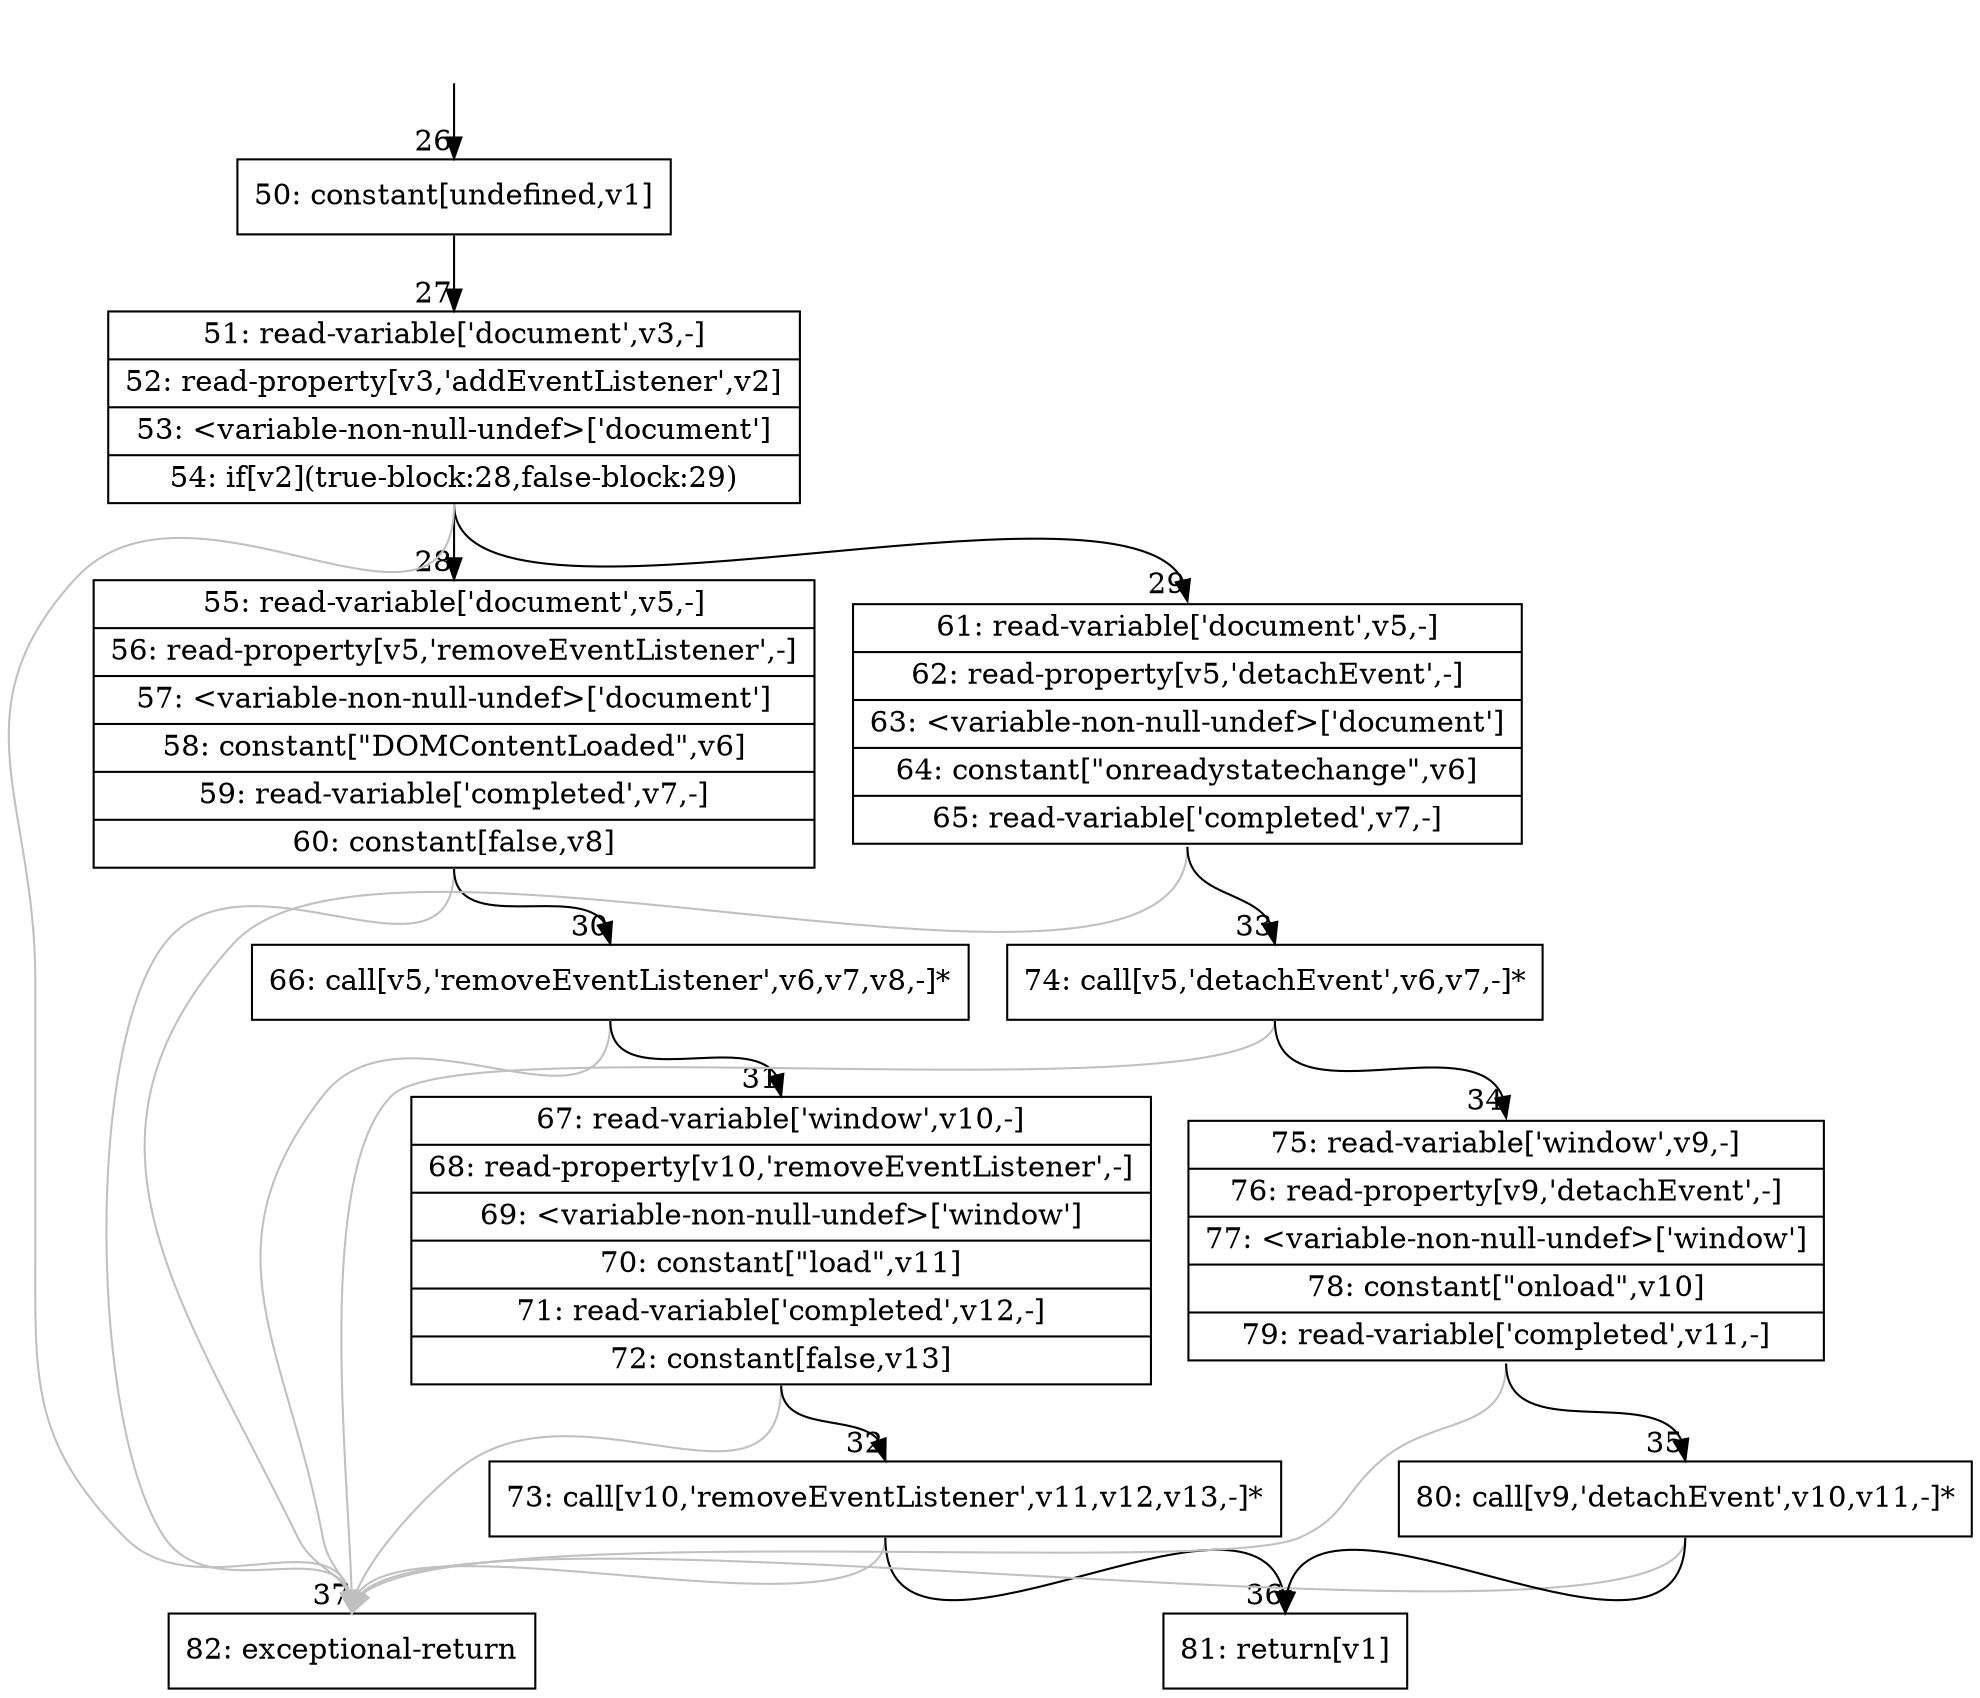 digraph {
rankdir="TD"
BB_entry5[shape=none,label=""];
BB_entry5 -> BB26 [tailport=s, headport=n, headlabel="    26"]
BB26 [shape=record label="{50: constant[undefined,v1]}" ] 
BB26 -> BB27 [tailport=s, headport=n, headlabel="      27"]
BB27 [shape=record label="{51: read-variable['document',v3,-]|52: read-property[v3,'addEventListener',v2]|53: \<variable-non-null-undef\>['document']|54: if[v2](true-block:28,false-block:29)}" ] 
BB27 -> BB28 [tailport=s, headport=n, headlabel="      28"]
BB27 -> BB29 [tailport=s, headport=n, headlabel="      29"]
BB27 -> BB37 [tailport=s, headport=n, color=gray, headlabel="      37"]
BB28 [shape=record label="{55: read-variable['document',v5,-]|56: read-property[v5,'removeEventListener',-]|57: \<variable-non-null-undef\>['document']|58: constant[\"DOMContentLoaded\",v6]|59: read-variable['completed',v7,-]|60: constant[false,v8]}" ] 
BB28 -> BB30 [tailport=s, headport=n, headlabel="      30"]
BB28 -> BB37 [tailport=s, headport=n, color=gray]
BB29 [shape=record label="{61: read-variable['document',v5,-]|62: read-property[v5,'detachEvent',-]|63: \<variable-non-null-undef\>['document']|64: constant[\"onreadystatechange\",v6]|65: read-variable['completed',v7,-]}" ] 
BB29 -> BB33 [tailport=s, headport=n, headlabel="      33"]
BB29 -> BB37 [tailport=s, headport=n, color=gray]
BB30 [shape=record label="{66: call[v5,'removeEventListener',v6,v7,v8,-]*}" ] 
BB30 -> BB31 [tailport=s, headport=n, headlabel="      31"]
BB30 -> BB37 [tailport=s, headport=n, color=gray]
BB31 [shape=record label="{67: read-variable['window',v10,-]|68: read-property[v10,'removeEventListener',-]|69: \<variable-non-null-undef\>['window']|70: constant[\"load\",v11]|71: read-variable['completed',v12,-]|72: constant[false,v13]}" ] 
BB31 -> BB32 [tailport=s, headport=n, headlabel="      32"]
BB31 -> BB37 [tailport=s, headport=n, color=gray]
BB32 [shape=record label="{73: call[v10,'removeEventListener',v11,v12,v13,-]*}" ] 
BB32 -> BB36 [tailport=s, headport=n, headlabel="      36"]
BB32 -> BB37 [tailport=s, headport=n, color=gray]
BB33 [shape=record label="{74: call[v5,'detachEvent',v6,v7,-]*}" ] 
BB33 -> BB34 [tailport=s, headport=n, headlabel="      34"]
BB33 -> BB37 [tailport=s, headport=n, color=gray]
BB34 [shape=record label="{75: read-variable['window',v9,-]|76: read-property[v9,'detachEvent',-]|77: \<variable-non-null-undef\>['window']|78: constant[\"onload\",v10]|79: read-variable['completed',v11,-]}" ] 
BB34 -> BB35 [tailport=s, headport=n, headlabel="      35"]
BB34 -> BB37 [tailport=s, headport=n, color=gray]
BB35 [shape=record label="{80: call[v9,'detachEvent',v10,v11,-]*}" ] 
BB35 -> BB36 [tailport=s, headport=n]
BB35 -> BB37 [tailport=s, headport=n, color=gray]
BB36 [shape=record label="{81: return[v1]}" ] 
BB37 [shape=record label="{82: exceptional-return}" ] 
}
